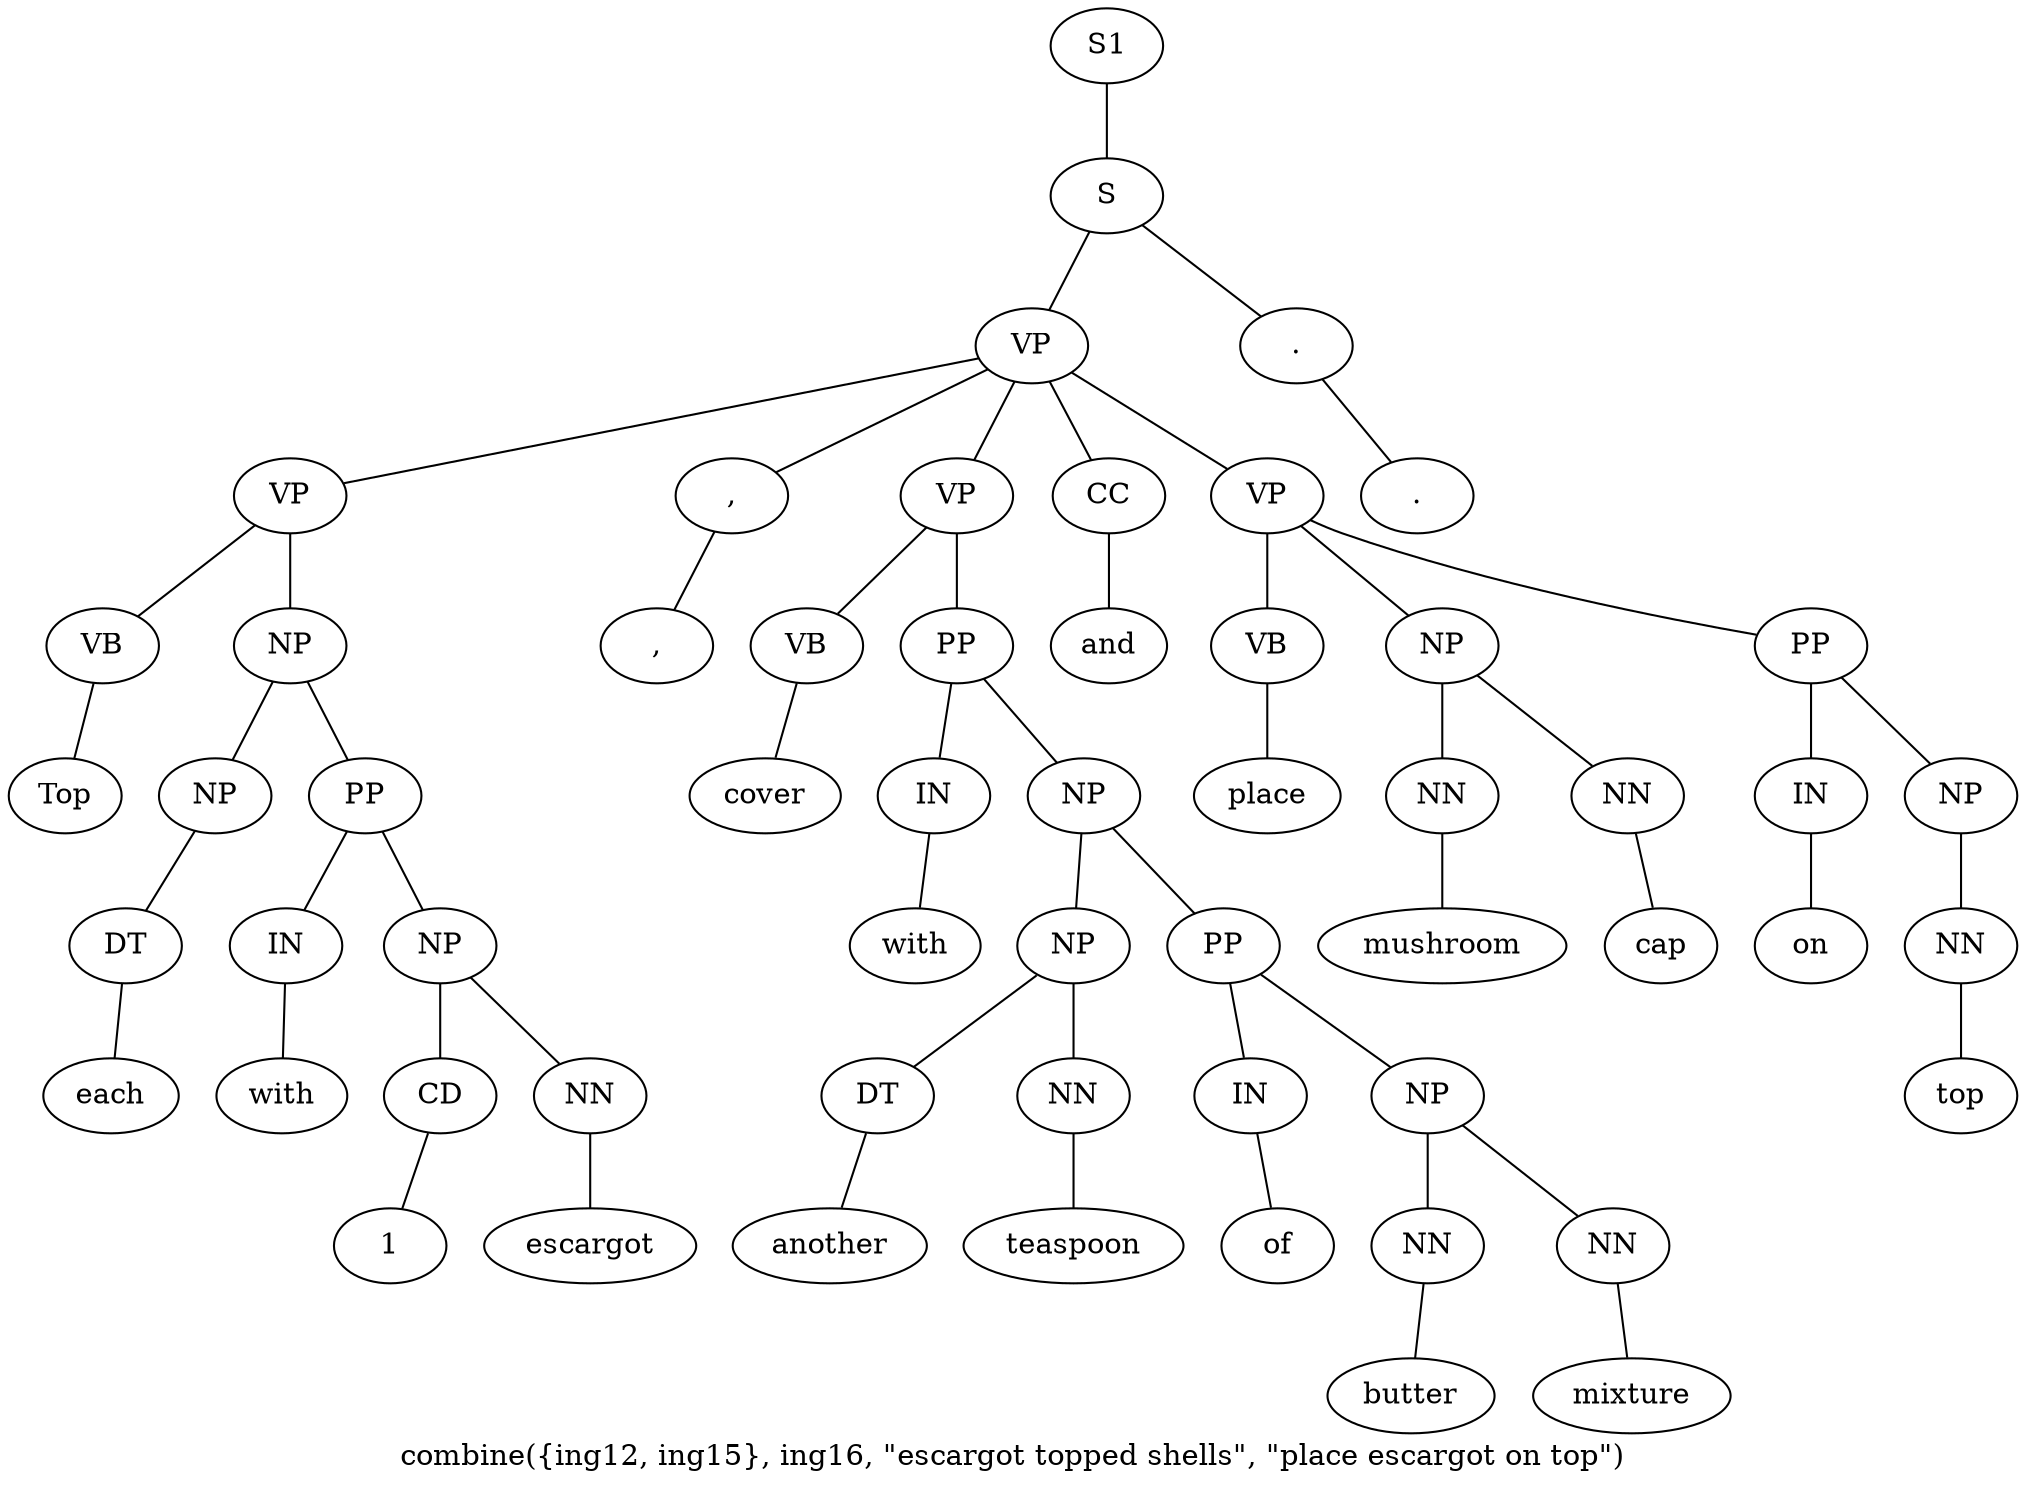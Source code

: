 graph SyntaxGraph {
	label = "combine({ing12, ing15}, ing16, \"escargot topped shells\", \"place escargot on top\")";
	Node0 [label="S1"];
	Node1 [label="S"];
	Node2 [label="VP"];
	Node3 [label="VP"];
	Node4 [label="VB"];
	Node5 [label="Top"];
	Node6 [label="NP"];
	Node7 [label="NP"];
	Node8 [label="DT"];
	Node9 [label="each"];
	Node10 [label="PP"];
	Node11 [label="IN"];
	Node12 [label="with"];
	Node13 [label="NP"];
	Node14 [label="CD"];
	Node15 [label="1"];
	Node16 [label="NN"];
	Node17 [label="escargot"];
	Node18 [label=","];
	Node19 [label=","];
	Node20 [label="VP"];
	Node21 [label="VB"];
	Node22 [label="cover"];
	Node23 [label="PP"];
	Node24 [label="IN"];
	Node25 [label="with"];
	Node26 [label="NP"];
	Node27 [label="NP"];
	Node28 [label="DT"];
	Node29 [label="another"];
	Node30 [label="NN"];
	Node31 [label="teaspoon"];
	Node32 [label="PP"];
	Node33 [label="IN"];
	Node34 [label="of"];
	Node35 [label="NP"];
	Node36 [label="NN"];
	Node37 [label="butter"];
	Node38 [label="NN"];
	Node39 [label="mixture"];
	Node40 [label="CC"];
	Node41 [label="and"];
	Node42 [label="VP"];
	Node43 [label="VB"];
	Node44 [label="place"];
	Node45 [label="NP"];
	Node46 [label="NN"];
	Node47 [label="mushroom"];
	Node48 [label="NN"];
	Node49 [label="cap"];
	Node50 [label="PP"];
	Node51 [label="IN"];
	Node52 [label="on"];
	Node53 [label="NP"];
	Node54 [label="NN"];
	Node55 [label="top"];
	Node56 [label="."];
	Node57 [label="."];

	Node0 -- Node1;
	Node1 -- Node2;
	Node1 -- Node56;
	Node2 -- Node3;
	Node2 -- Node18;
	Node2 -- Node20;
	Node2 -- Node40;
	Node2 -- Node42;
	Node3 -- Node4;
	Node3 -- Node6;
	Node4 -- Node5;
	Node6 -- Node7;
	Node6 -- Node10;
	Node7 -- Node8;
	Node8 -- Node9;
	Node10 -- Node11;
	Node10 -- Node13;
	Node11 -- Node12;
	Node13 -- Node14;
	Node13 -- Node16;
	Node14 -- Node15;
	Node16 -- Node17;
	Node18 -- Node19;
	Node20 -- Node21;
	Node20 -- Node23;
	Node21 -- Node22;
	Node23 -- Node24;
	Node23 -- Node26;
	Node24 -- Node25;
	Node26 -- Node27;
	Node26 -- Node32;
	Node27 -- Node28;
	Node27 -- Node30;
	Node28 -- Node29;
	Node30 -- Node31;
	Node32 -- Node33;
	Node32 -- Node35;
	Node33 -- Node34;
	Node35 -- Node36;
	Node35 -- Node38;
	Node36 -- Node37;
	Node38 -- Node39;
	Node40 -- Node41;
	Node42 -- Node43;
	Node42 -- Node45;
	Node42 -- Node50;
	Node43 -- Node44;
	Node45 -- Node46;
	Node45 -- Node48;
	Node46 -- Node47;
	Node48 -- Node49;
	Node50 -- Node51;
	Node50 -- Node53;
	Node51 -- Node52;
	Node53 -- Node54;
	Node54 -- Node55;
	Node56 -- Node57;
}